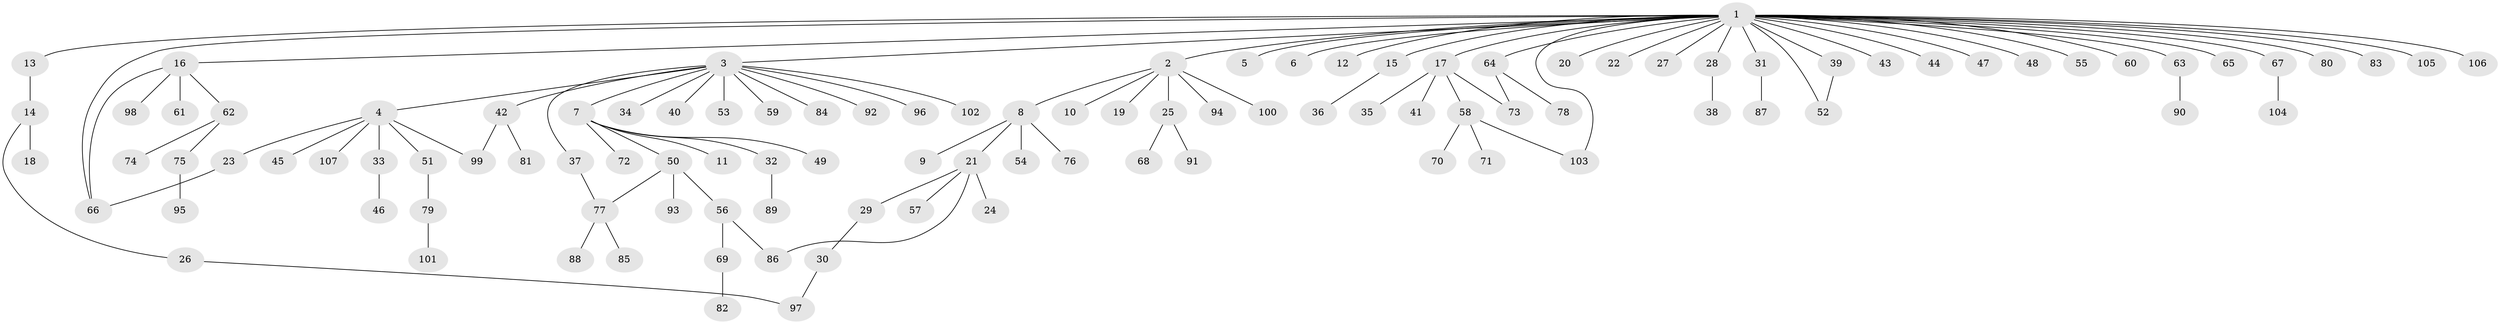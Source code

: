 // coarse degree distribution, {30: 0.013333333333333334, 6: 0.02666666666666667, 12: 0.013333333333333334, 1: 0.6133333333333333, 5: 0.013333333333333334, 4: 0.04, 2: 0.21333333333333335, 3: 0.06666666666666667}
// Generated by graph-tools (version 1.1) at 2025/50/03/04/25 22:50:19]
// undirected, 107 vertices, 115 edges
graph export_dot {
  node [color=gray90,style=filled];
  1;
  2;
  3;
  4;
  5;
  6;
  7;
  8;
  9;
  10;
  11;
  12;
  13;
  14;
  15;
  16;
  17;
  18;
  19;
  20;
  21;
  22;
  23;
  24;
  25;
  26;
  27;
  28;
  29;
  30;
  31;
  32;
  33;
  34;
  35;
  36;
  37;
  38;
  39;
  40;
  41;
  42;
  43;
  44;
  45;
  46;
  47;
  48;
  49;
  50;
  51;
  52;
  53;
  54;
  55;
  56;
  57;
  58;
  59;
  60;
  61;
  62;
  63;
  64;
  65;
  66;
  67;
  68;
  69;
  70;
  71;
  72;
  73;
  74;
  75;
  76;
  77;
  78;
  79;
  80;
  81;
  82;
  83;
  84;
  85;
  86;
  87;
  88;
  89;
  90;
  91;
  92;
  93;
  94;
  95;
  96;
  97;
  98;
  99;
  100;
  101;
  102;
  103;
  104;
  105;
  106;
  107;
  1 -- 2;
  1 -- 3;
  1 -- 5;
  1 -- 6;
  1 -- 12;
  1 -- 13;
  1 -- 15;
  1 -- 16;
  1 -- 17;
  1 -- 20;
  1 -- 22;
  1 -- 27;
  1 -- 28;
  1 -- 31;
  1 -- 39;
  1 -- 43;
  1 -- 44;
  1 -- 47;
  1 -- 48;
  1 -- 52;
  1 -- 55;
  1 -- 60;
  1 -- 63;
  1 -- 64;
  1 -- 65;
  1 -- 66;
  1 -- 67;
  1 -- 80;
  1 -- 83;
  1 -- 103;
  1 -- 105;
  1 -- 106;
  2 -- 8;
  2 -- 10;
  2 -- 19;
  2 -- 25;
  2 -- 94;
  2 -- 100;
  3 -- 4;
  3 -- 7;
  3 -- 34;
  3 -- 37;
  3 -- 40;
  3 -- 42;
  3 -- 53;
  3 -- 59;
  3 -- 84;
  3 -- 92;
  3 -- 96;
  3 -- 102;
  4 -- 23;
  4 -- 33;
  4 -- 45;
  4 -- 51;
  4 -- 99;
  4 -- 107;
  7 -- 11;
  7 -- 32;
  7 -- 49;
  7 -- 50;
  7 -- 72;
  8 -- 9;
  8 -- 21;
  8 -- 54;
  8 -- 76;
  13 -- 14;
  14 -- 18;
  14 -- 26;
  15 -- 36;
  16 -- 61;
  16 -- 62;
  16 -- 66;
  16 -- 98;
  17 -- 35;
  17 -- 41;
  17 -- 58;
  17 -- 73;
  21 -- 24;
  21 -- 29;
  21 -- 57;
  21 -- 86;
  23 -- 66;
  25 -- 68;
  25 -- 91;
  26 -- 97;
  28 -- 38;
  29 -- 30;
  30 -- 97;
  31 -- 87;
  32 -- 89;
  33 -- 46;
  37 -- 77;
  39 -- 52;
  42 -- 81;
  42 -- 99;
  50 -- 56;
  50 -- 77;
  50 -- 93;
  51 -- 79;
  56 -- 69;
  56 -- 86;
  58 -- 70;
  58 -- 71;
  58 -- 103;
  62 -- 74;
  62 -- 75;
  63 -- 90;
  64 -- 73;
  64 -- 78;
  67 -- 104;
  69 -- 82;
  75 -- 95;
  77 -- 85;
  77 -- 88;
  79 -- 101;
}
